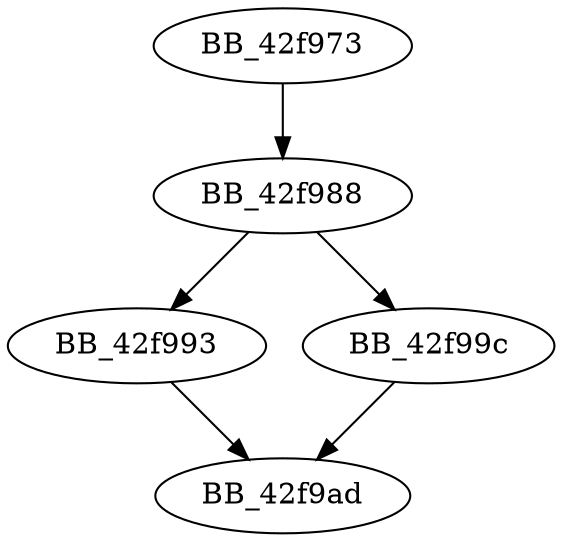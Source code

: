 DiGraph __getbuf{
BB_42f973->BB_42f988
BB_42f988->BB_42f993
BB_42f988->BB_42f99c
BB_42f993->BB_42f9ad
BB_42f99c->BB_42f9ad
}
